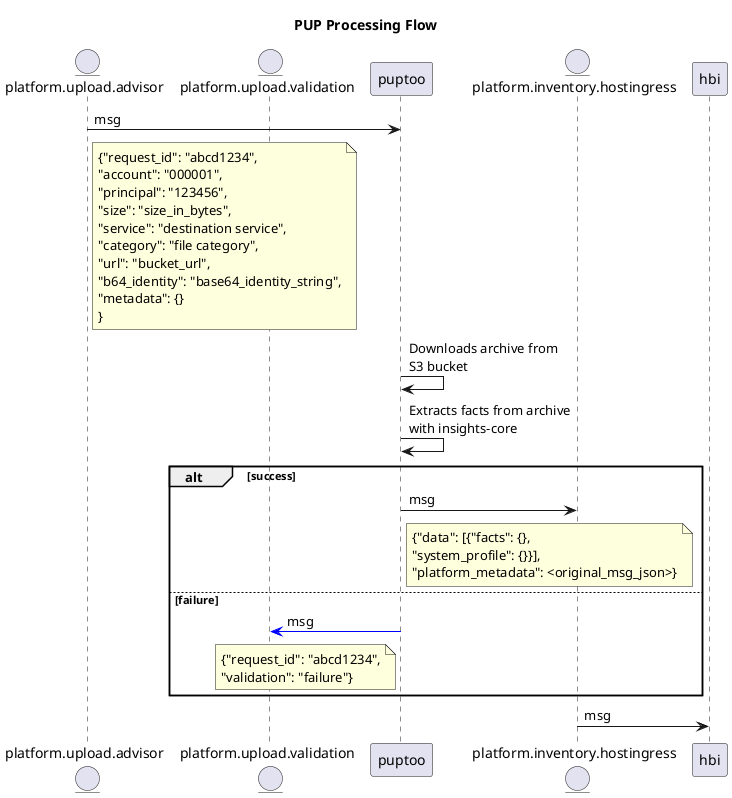 @startuml
title PUP Processing Flow
entity platform.upload.advisor
entity platform.upload.validation
participant puptoo
entity platform.inventory.hostingress
participant hbi
platform.upload.advisor->puptoo: msg
Note right of platform.upload.advisor: {"request_id": "abcd1234",\n"account": "000001",\n"principal": "123456",\n"size": "size_in_bytes",\n"service": "destination service",\n"category": "file category",\n"url": "bucket_url",\n"b64_identity": "base64_identity_string",\n"metadata": {}\n}
puptoo->puptoo: Downloads archive from\nS3 bucket
puptoo->puptoo: Extracts facts from archive\nwith insights-core
alt success
    puptoo->platform.inventory.hostingress: msg
    Note right of puptoo: {"data": [{"facts": {},\n"system_profile": {}}],\n"platform_metadata": <original_msg_json>}
else failure
    puptoo[#0000FF]->platform.upload.validation: msg
    Note left of puptoo: {"request_id": "abcd1234",\n"validation": "failure"}
end
platform.inventory.hostingress->hbi: msg
@enduml